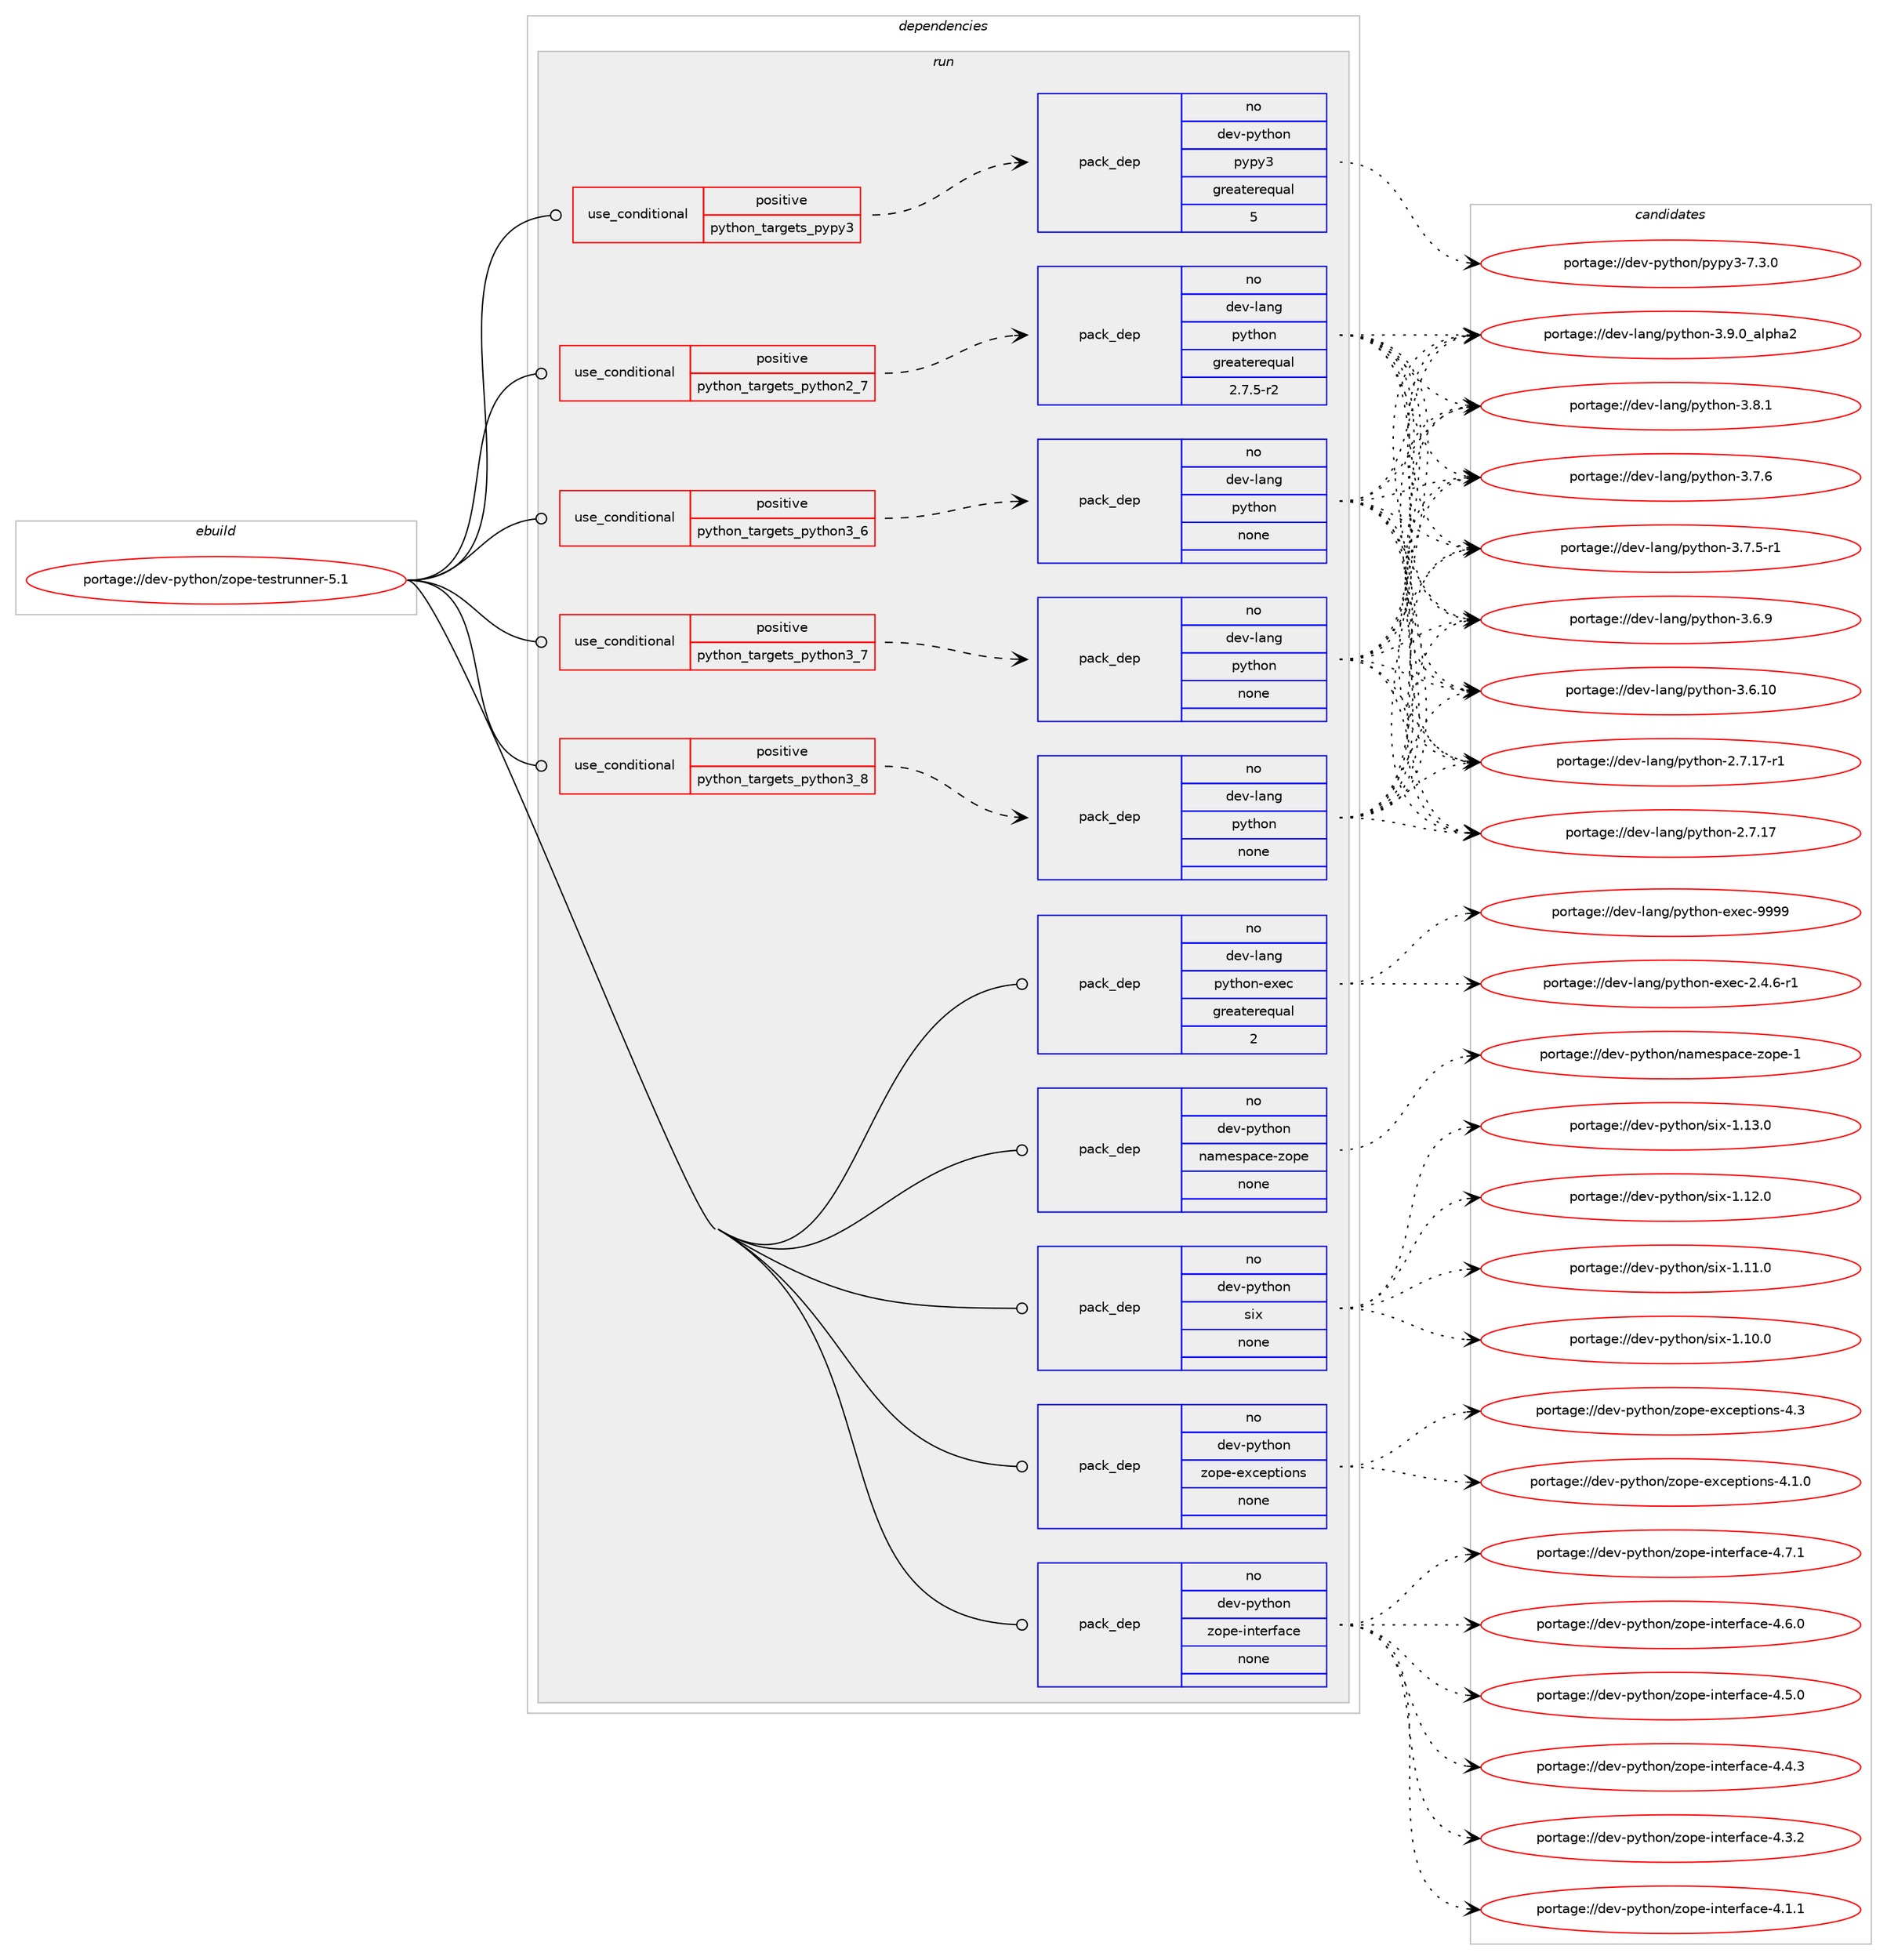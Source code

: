 digraph prolog {

# *************
# Graph options
# *************

newrank=true;
concentrate=true;
compound=true;
graph [rankdir=LR,fontname=Helvetica,fontsize=10,ranksep=1.5];#, ranksep=2.5, nodesep=0.2];
edge  [arrowhead=vee];
node  [fontname=Helvetica,fontsize=10];

# **********
# The ebuild
# **********

subgraph cluster_leftcol {
color=gray;
label=<<i>ebuild</i>>;
id [label="portage://dev-python/zope-testrunner-5.1", color=red, width=4, href="../dev-python/zope-testrunner-5.1.svg"];
}

# ****************
# The dependencies
# ****************

subgraph cluster_midcol {
color=gray;
label=<<i>dependencies</i>>;
subgraph cluster_compile {
fillcolor="#eeeeee";
style=filled;
label=<<i>compile</i>>;
}
subgraph cluster_compileandrun {
fillcolor="#eeeeee";
style=filled;
label=<<i>compile and run</i>>;
}
subgraph cluster_run {
fillcolor="#eeeeee";
style=filled;
label=<<i>run</i>>;
subgraph cond103103 {
dependency416307 [label=<<TABLE BORDER="0" CELLBORDER="1" CELLSPACING="0" CELLPADDING="4"><TR><TD ROWSPAN="3" CELLPADDING="10">use_conditional</TD></TR><TR><TD>positive</TD></TR><TR><TD>python_targets_pypy3</TD></TR></TABLE>>, shape=none, color=red];
subgraph pack308323 {
dependency416308 [label=<<TABLE BORDER="0" CELLBORDER="1" CELLSPACING="0" CELLPADDING="4" WIDTH="220"><TR><TD ROWSPAN="6" CELLPADDING="30">pack_dep</TD></TR><TR><TD WIDTH="110">no</TD></TR><TR><TD>dev-python</TD></TR><TR><TD>pypy3</TD></TR><TR><TD>greaterequal</TD></TR><TR><TD>5</TD></TR></TABLE>>, shape=none, color=blue];
}
dependency416307:e -> dependency416308:w [weight=20,style="dashed",arrowhead="vee"];
}
id:e -> dependency416307:w [weight=20,style="solid",arrowhead="odot"];
subgraph cond103104 {
dependency416309 [label=<<TABLE BORDER="0" CELLBORDER="1" CELLSPACING="0" CELLPADDING="4"><TR><TD ROWSPAN="3" CELLPADDING="10">use_conditional</TD></TR><TR><TD>positive</TD></TR><TR><TD>python_targets_python2_7</TD></TR></TABLE>>, shape=none, color=red];
subgraph pack308324 {
dependency416310 [label=<<TABLE BORDER="0" CELLBORDER="1" CELLSPACING="0" CELLPADDING="4" WIDTH="220"><TR><TD ROWSPAN="6" CELLPADDING="30">pack_dep</TD></TR><TR><TD WIDTH="110">no</TD></TR><TR><TD>dev-lang</TD></TR><TR><TD>python</TD></TR><TR><TD>greaterequal</TD></TR><TR><TD>2.7.5-r2</TD></TR></TABLE>>, shape=none, color=blue];
}
dependency416309:e -> dependency416310:w [weight=20,style="dashed",arrowhead="vee"];
}
id:e -> dependency416309:w [weight=20,style="solid",arrowhead="odot"];
subgraph cond103105 {
dependency416311 [label=<<TABLE BORDER="0" CELLBORDER="1" CELLSPACING="0" CELLPADDING="4"><TR><TD ROWSPAN="3" CELLPADDING="10">use_conditional</TD></TR><TR><TD>positive</TD></TR><TR><TD>python_targets_python3_6</TD></TR></TABLE>>, shape=none, color=red];
subgraph pack308325 {
dependency416312 [label=<<TABLE BORDER="0" CELLBORDER="1" CELLSPACING="0" CELLPADDING="4" WIDTH="220"><TR><TD ROWSPAN="6" CELLPADDING="30">pack_dep</TD></TR><TR><TD WIDTH="110">no</TD></TR><TR><TD>dev-lang</TD></TR><TR><TD>python</TD></TR><TR><TD>none</TD></TR><TR><TD></TD></TR></TABLE>>, shape=none, color=blue];
}
dependency416311:e -> dependency416312:w [weight=20,style="dashed",arrowhead="vee"];
}
id:e -> dependency416311:w [weight=20,style="solid",arrowhead="odot"];
subgraph cond103106 {
dependency416313 [label=<<TABLE BORDER="0" CELLBORDER="1" CELLSPACING="0" CELLPADDING="4"><TR><TD ROWSPAN="3" CELLPADDING="10">use_conditional</TD></TR><TR><TD>positive</TD></TR><TR><TD>python_targets_python3_7</TD></TR></TABLE>>, shape=none, color=red];
subgraph pack308326 {
dependency416314 [label=<<TABLE BORDER="0" CELLBORDER="1" CELLSPACING="0" CELLPADDING="4" WIDTH="220"><TR><TD ROWSPAN="6" CELLPADDING="30">pack_dep</TD></TR><TR><TD WIDTH="110">no</TD></TR><TR><TD>dev-lang</TD></TR><TR><TD>python</TD></TR><TR><TD>none</TD></TR><TR><TD></TD></TR></TABLE>>, shape=none, color=blue];
}
dependency416313:e -> dependency416314:w [weight=20,style="dashed",arrowhead="vee"];
}
id:e -> dependency416313:w [weight=20,style="solid",arrowhead="odot"];
subgraph cond103107 {
dependency416315 [label=<<TABLE BORDER="0" CELLBORDER="1" CELLSPACING="0" CELLPADDING="4"><TR><TD ROWSPAN="3" CELLPADDING="10">use_conditional</TD></TR><TR><TD>positive</TD></TR><TR><TD>python_targets_python3_8</TD></TR></TABLE>>, shape=none, color=red];
subgraph pack308327 {
dependency416316 [label=<<TABLE BORDER="0" CELLBORDER="1" CELLSPACING="0" CELLPADDING="4" WIDTH="220"><TR><TD ROWSPAN="6" CELLPADDING="30">pack_dep</TD></TR><TR><TD WIDTH="110">no</TD></TR><TR><TD>dev-lang</TD></TR><TR><TD>python</TD></TR><TR><TD>none</TD></TR><TR><TD></TD></TR></TABLE>>, shape=none, color=blue];
}
dependency416315:e -> dependency416316:w [weight=20,style="dashed",arrowhead="vee"];
}
id:e -> dependency416315:w [weight=20,style="solid",arrowhead="odot"];
subgraph pack308328 {
dependency416317 [label=<<TABLE BORDER="0" CELLBORDER="1" CELLSPACING="0" CELLPADDING="4" WIDTH="220"><TR><TD ROWSPAN="6" CELLPADDING="30">pack_dep</TD></TR><TR><TD WIDTH="110">no</TD></TR><TR><TD>dev-lang</TD></TR><TR><TD>python-exec</TD></TR><TR><TD>greaterequal</TD></TR><TR><TD>2</TD></TR></TABLE>>, shape=none, color=blue];
}
id:e -> dependency416317:w [weight=20,style="solid",arrowhead="odot"];
subgraph pack308329 {
dependency416318 [label=<<TABLE BORDER="0" CELLBORDER="1" CELLSPACING="0" CELLPADDING="4" WIDTH="220"><TR><TD ROWSPAN="6" CELLPADDING="30">pack_dep</TD></TR><TR><TD WIDTH="110">no</TD></TR><TR><TD>dev-python</TD></TR><TR><TD>namespace-zope</TD></TR><TR><TD>none</TD></TR><TR><TD></TD></TR></TABLE>>, shape=none, color=blue];
}
id:e -> dependency416318:w [weight=20,style="solid",arrowhead="odot"];
subgraph pack308330 {
dependency416319 [label=<<TABLE BORDER="0" CELLBORDER="1" CELLSPACING="0" CELLPADDING="4" WIDTH="220"><TR><TD ROWSPAN="6" CELLPADDING="30">pack_dep</TD></TR><TR><TD WIDTH="110">no</TD></TR><TR><TD>dev-python</TD></TR><TR><TD>six</TD></TR><TR><TD>none</TD></TR><TR><TD></TD></TR></TABLE>>, shape=none, color=blue];
}
id:e -> dependency416319:w [weight=20,style="solid",arrowhead="odot"];
subgraph pack308331 {
dependency416320 [label=<<TABLE BORDER="0" CELLBORDER="1" CELLSPACING="0" CELLPADDING="4" WIDTH="220"><TR><TD ROWSPAN="6" CELLPADDING="30">pack_dep</TD></TR><TR><TD WIDTH="110">no</TD></TR><TR><TD>dev-python</TD></TR><TR><TD>zope-exceptions</TD></TR><TR><TD>none</TD></TR><TR><TD></TD></TR></TABLE>>, shape=none, color=blue];
}
id:e -> dependency416320:w [weight=20,style="solid",arrowhead="odot"];
subgraph pack308332 {
dependency416321 [label=<<TABLE BORDER="0" CELLBORDER="1" CELLSPACING="0" CELLPADDING="4" WIDTH="220"><TR><TD ROWSPAN="6" CELLPADDING="30">pack_dep</TD></TR><TR><TD WIDTH="110">no</TD></TR><TR><TD>dev-python</TD></TR><TR><TD>zope-interface</TD></TR><TR><TD>none</TD></TR><TR><TD></TD></TR></TABLE>>, shape=none, color=blue];
}
id:e -> dependency416321:w [weight=20,style="solid",arrowhead="odot"];
}
}

# **************
# The candidates
# **************

subgraph cluster_choices {
rank=same;
color=gray;
label=<<i>candidates</i>>;

subgraph choice308323 {
color=black;
nodesep=1;
choice100101118451121211161041111104711212111212151455546514648 [label="portage://dev-python/pypy3-7.3.0", color=red, width=4,href="../dev-python/pypy3-7.3.0.svg"];
dependency416308:e -> choice100101118451121211161041111104711212111212151455546514648:w [style=dotted,weight="100"];
}
subgraph choice308324 {
color=black;
nodesep=1;
choice10010111845108971101034711212111610411111045514657464895971081121049750 [label="portage://dev-lang/python-3.9.0_alpha2", color=red, width=4,href="../dev-lang/python-3.9.0_alpha2.svg"];
choice100101118451089711010347112121116104111110455146564649 [label="portage://dev-lang/python-3.8.1", color=red, width=4,href="../dev-lang/python-3.8.1.svg"];
choice100101118451089711010347112121116104111110455146554654 [label="portage://dev-lang/python-3.7.6", color=red, width=4,href="../dev-lang/python-3.7.6.svg"];
choice1001011184510897110103471121211161041111104551465546534511449 [label="portage://dev-lang/python-3.7.5-r1", color=red, width=4,href="../dev-lang/python-3.7.5-r1.svg"];
choice100101118451089711010347112121116104111110455146544657 [label="portage://dev-lang/python-3.6.9", color=red, width=4,href="../dev-lang/python-3.6.9.svg"];
choice10010111845108971101034711212111610411111045514654464948 [label="portage://dev-lang/python-3.6.10", color=red, width=4,href="../dev-lang/python-3.6.10.svg"];
choice100101118451089711010347112121116104111110455046554649554511449 [label="portage://dev-lang/python-2.7.17-r1", color=red, width=4,href="../dev-lang/python-2.7.17-r1.svg"];
choice10010111845108971101034711212111610411111045504655464955 [label="portage://dev-lang/python-2.7.17", color=red, width=4,href="../dev-lang/python-2.7.17.svg"];
dependency416310:e -> choice10010111845108971101034711212111610411111045514657464895971081121049750:w [style=dotted,weight="100"];
dependency416310:e -> choice100101118451089711010347112121116104111110455146564649:w [style=dotted,weight="100"];
dependency416310:e -> choice100101118451089711010347112121116104111110455146554654:w [style=dotted,weight="100"];
dependency416310:e -> choice1001011184510897110103471121211161041111104551465546534511449:w [style=dotted,weight="100"];
dependency416310:e -> choice100101118451089711010347112121116104111110455146544657:w [style=dotted,weight="100"];
dependency416310:e -> choice10010111845108971101034711212111610411111045514654464948:w [style=dotted,weight="100"];
dependency416310:e -> choice100101118451089711010347112121116104111110455046554649554511449:w [style=dotted,weight="100"];
dependency416310:e -> choice10010111845108971101034711212111610411111045504655464955:w [style=dotted,weight="100"];
}
subgraph choice308325 {
color=black;
nodesep=1;
choice10010111845108971101034711212111610411111045514657464895971081121049750 [label="portage://dev-lang/python-3.9.0_alpha2", color=red, width=4,href="../dev-lang/python-3.9.0_alpha2.svg"];
choice100101118451089711010347112121116104111110455146564649 [label="portage://dev-lang/python-3.8.1", color=red, width=4,href="../dev-lang/python-3.8.1.svg"];
choice100101118451089711010347112121116104111110455146554654 [label="portage://dev-lang/python-3.7.6", color=red, width=4,href="../dev-lang/python-3.7.6.svg"];
choice1001011184510897110103471121211161041111104551465546534511449 [label="portage://dev-lang/python-3.7.5-r1", color=red, width=4,href="../dev-lang/python-3.7.5-r1.svg"];
choice100101118451089711010347112121116104111110455146544657 [label="portage://dev-lang/python-3.6.9", color=red, width=4,href="../dev-lang/python-3.6.9.svg"];
choice10010111845108971101034711212111610411111045514654464948 [label="portage://dev-lang/python-3.6.10", color=red, width=4,href="../dev-lang/python-3.6.10.svg"];
choice100101118451089711010347112121116104111110455046554649554511449 [label="portage://dev-lang/python-2.7.17-r1", color=red, width=4,href="../dev-lang/python-2.7.17-r1.svg"];
choice10010111845108971101034711212111610411111045504655464955 [label="portage://dev-lang/python-2.7.17", color=red, width=4,href="../dev-lang/python-2.7.17.svg"];
dependency416312:e -> choice10010111845108971101034711212111610411111045514657464895971081121049750:w [style=dotted,weight="100"];
dependency416312:e -> choice100101118451089711010347112121116104111110455146564649:w [style=dotted,weight="100"];
dependency416312:e -> choice100101118451089711010347112121116104111110455146554654:w [style=dotted,weight="100"];
dependency416312:e -> choice1001011184510897110103471121211161041111104551465546534511449:w [style=dotted,weight="100"];
dependency416312:e -> choice100101118451089711010347112121116104111110455146544657:w [style=dotted,weight="100"];
dependency416312:e -> choice10010111845108971101034711212111610411111045514654464948:w [style=dotted,weight="100"];
dependency416312:e -> choice100101118451089711010347112121116104111110455046554649554511449:w [style=dotted,weight="100"];
dependency416312:e -> choice10010111845108971101034711212111610411111045504655464955:w [style=dotted,weight="100"];
}
subgraph choice308326 {
color=black;
nodesep=1;
choice10010111845108971101034711212111610411111045514657464895971081121049750 [label="portage://dev-lang/python-3.9.0_alpha2", color=red, width=4,href="../dev-lang/python-3.9.0_alpha2.svg"];
choice100101118451089711010347112121116104111110455146564649 [label="portage://dev-lang/python-3.8.1", color=red, width=4,href="../dev-lang/python-3.8.1.svg"];
choice100101118451089711010347112121116104111110455146554654 [label="portage://dev-lang/python-3.7.6", color=red, width=4,href="../dev-lang/python-3.7.6.svg"];
choice1001011184510897110103471121211161041111104551465546534511449 [label="portage://dev-lang/python-3.7.5-r1", color=red, width=4,href="../dev-lang/python-3.7.5-r1.svg"];
choice100101118451089711010347112121116104111110455146544657 [label="portage://dev-lang/python-3.6.9", color=red, width=4,href="../dev-lang/python-3.6.9.svg"];
choice10010111845108971101034711212111610411111045514654464948 [label="portage://dev-lang/python-3.6.10", color=red, width=4,href="../dev-lang/python-3.6.10.svg"];
choice100101118451089711010347112121116104111110455046554649554511449 [label="portage://dev-lang/python-2.7.17-r1", color=red, width=4,href="../dev-lang/python-2.7.17-r1.svg"];
choice10010111845108971101034711212111610411111045504655464955 [label="portage://dev-lang/python-2.7.17", color=red, width=4,href="../dev-lang/python-2.7.17.svg"];
dependency416314:e -> choice10010111845108971101034711212111610411111045514657464895971081121049750:w [style=dotted,weight="100"];
dependency416314:e -> choice100101118451089711010347112121116104111110455146564649:w [style=dotted,weight="100"];
dependency416314:e -> choice100101118451089711010347112121116104111110455146554654:w [style=dotted,weight="100"];
dependency416314:e -> choice1001011184510897110103471121211161041111104551465546534511449:w [style=dotted,weight="100"];
dependency416314:e -> choice100101118451089711010347112121116104111110455146544657:w [style=dotted,weight="100"];
dependency416314:e -> choice10010111845108971101034711212111610411111045514654464948:w [style=dotted,weight="100"];
dependency416314:e -> choice100101118451089711010347112121116104111110455046554649554511449:w [style=dotted,weight="100"];
dependency416314:e -> choice10010111845108971101034711212111610411111045504655464955:w [style=dotted,weight="100"];
}
subgraph choice308327 {
color=black;
nodesep=1;
choice10010111845108971101034711212111610411111045514657464895971081121049750 [label="portage://dev-lang/python-3.9.0_alpha2", color=red, width=4,href="../dev-lang/python-3.9.0_alpha2.svg"];
choice100101118451089711010347112121116104111110455146564649 [label="portage://dev-lang/python-3.8.1", color=red, width=4,href="../dev-lang/python-3.8.1.svg"];
choice100101118451089711010347112121116104111110455146554654 [label="portage://dev-lang/python-3.7.6", color=red, width=4,href="../dev-lang/python-3.7.6.svg"];
choice1001011184510897110103471121211161041111104551465546534511449 [label="portage://dev-lang/python-3.7.5-r1", color=red, width=4,href="../dev-lang/python-3.7.5-r1.svg"];
choice100101118451089711010347112121116104111110455146544657 [label="portage://dev-lang/python-3.6.9", color=red, width=4,href="../dev-lang/python-3.6.9.svg"];
choice10010111845108971101034711212111610411111045514654464948 [label="portage://dev-lang/python-3.6.10", color=red, width=4,href="../dev-lang/python-3.6.10.svg"];
choice100101118451089711010347112121116104111110455046554649554511449 [label="portage://dev-lang/python-2.7.17-r1", color=red, width=4,href="../dev-lang/python-2.7.17-r1.svg"];
choice10010111845108971101034711212111610411111045504655464955 [label="portage://dev-lang/python-2.7.17", color=red, width=4,href="../dev-lang/python-2.7.17.svg"];
dependency416316:e -> choice10010111845108971101034711212111610411111045514657464895971081121049750:w [style=dotted,weight="100"];
dependency416316:e -> choice100101118451089711010347112121116104111110455146564649:w [style=dotted,weight="100"];
dependency416316:e -> choice100101118451089711010347112121116104111110455146554654:w [style=dotted,weight="100"];
dependency416316:e -> choice1001011184510897110103471121211161041111104551465546534511449:w [style=dotted,weight="100"];
dependency416316:e -> choice100101118451089711010347112121116104111110455146544657:w [style=dotted,weight="100"];
dependency416316:e -> choice10010111845108971101034711212111610411111045514654464948:w [style=dotted,weight="100"];
dependency416316:e -> choice100101118451089711010347112121116104111110455046554649554511449:w [style=dotted,weight="100"];
dependency416316:e -> choice10010111845108971101034711212111610411111045504655464955:w [style=dotted,weight="100"];
}
subgraph choice308328 {
color=black;
nodesep=1;
choice10010111845108971101034711212111610411111045101120101994557575757 [label="portage://dev-lang/python-exec-9999", color=red, width=4,href="../dev-lang/python-exec-9999.svg"];
choice10010111845108971101034711212111610411111045101120101994550465246544511449 [label="portage://dev-lang/python-exec-2.4.6-r1", color=red, width=4,href="../dev-lang/python-exec-2.4.6-r1.svg"];
dependency416317:e -> choice10010111845108971101034711212111610411111045101120101994557575757:w [style=dotted,weight="100"];
dependency416317:e -> choice10010111845108971101034711212111610411111045101120101994550465246544511449:w [style=dotted,weight="100"];
}
subgraph choice308329 {
color=black;
nodesep=1;
choice1001011184511212111610411111047110971091011151129799101451221111121014549 [label="portage://dev-python/namespace-zope-1", color=red, width=4,href="../dev-python/namespace-zope-1.svg"];
dependency416318:e -> choice1001011184511212111610411111047110971091011151129799101451221111121014549:w [style=dotted,weight="100"];
}
subgraph choice308330 {
color=black;
nodesep=1;
choice100101118451121211161041111104711510512045494649514648 [label="portage://dev-python/six-1.13.0", color=red, width=4,href="../dev-python/six-1.13.0.svg"];
choice100101118451121211161041111104711510512045494649504648 [label="portage://dev-python/six-1.12.0", color=red, width=4,href="../dev-python/six-1.12.0.svg"];
choice100101118451121211161041111104711510512045494649494648 [label="portage://dev-python/six-1.11.0", color=red, width=4,href="../dev-python/six-1.11.0.svg"];
choice100101118451121211161041111104711510512045494649484648 [label="portage://dev-python/six-1.10.0", color=red, width=4,href="../dev-python/six-1.10.0.svg"];
dependency416319:e -> choice100101118451121211161041111104711510512045494649514648:w [style=dotted,weight="100"];
dependency416319:e -> choice100101118451121211161041111104711510512045494649504648:w [style=dotted,weight="100"];
dependency416319:e -> choice100101118451121211161041111104711510512045494649494648:w [style=dotted,weight="100"];
dependency416319:e -> choice100101118451121211161041111104711510512045494649484648:w [style=dotted,weight="100"];
}
subgraph choice308331 {
color=black;
nodesep=1;
choice1001011184511212111610411111047122111112101451011209910111211610511111011545524651 [label="portage://dev-python/zope-exceptions-4.3", color=red, width=4,href="../dev-python/zope-exceptions-4.3.svg"];
choice10010111845112121116104111110471221111121014510112099101112116105111110115455246494648 [label="portage://dev-python/zope-exceptions-4.1.0", color=red, width=4,href="../dev-python/zope-exceptions-4.1.0.svg"];
dependency416320:e -> choice1001011184511212111610411111047122111112101451011209910111211610511111011545524651:w [style=dotted,weight="100"];
dependency416320:e -> choice10010111845112121116104111110471221111121014510112099101112116105111110115455246494648:w [style=dotted,weight="100"];
}
subgraph choice308332 {
color=black;
nodesep=1;
choice1001011184511212111610411111047122111112101451051101161011141029799101455246554649 [label="portage://dev-python/zope-interface-4.7.1", color=red, width=4,href="../dev-python/zope-interface-4.7.1.svg"];
choice1001011184511212111610411111047122111112101451051101161011141029799101455246544648 [label="portage://dev-python/zope-interface-4.6.0", color=red, width=4,href="../dev-python/zope-interface-4.6.0.svg"];
choice1001011184511212111610411111047122111112101451051101161011141029799101455246534648 [label="portage://dev-python/zope-interface-4.5.0", color=red, width=4,href="../dev-python/zope-interface-4.5.0.svg"];
choice1001011184511212111610411111047122111112101451051101161011141029799101455246524651 [label="portage://dev-python/zope-interface-4.4.3", color=red, width=4,href="../dev-python/zope-interface-4.4.3.svg"];
choice1001011184511212111610411111047122111112101451051101161011141029799101455246514650 [label="portage://dev-python/zope-interface-4.3.2", color=red, width=4,href="../dev-python/zope-interface-4.3.2.svg"];
choice1001011184511212111610411111047122111112101451051101161011141029799101455246494649 [label="portage://dev-python/zope-interface-4.1.1", color=red, width=4,href="../dev-python/zope-interface-4.1.1.svg"];
dependency416321:e -> choice1001011184511212111610411111047122111112101451051101161011141029799101455246554649:w [style=dotted,weight="100"];
dependency416321:e -> choice1001011184511212111610411111047122111112101451051101161011141029799101455246544648:w [style=dotted,weight="100"];
dependency416321:e -> choice1001011184511212111610411111047122111112101451051101161011141029799101455246534648:w [style=dotted,weight="100"];
dependency416321:e -> choice1001011184511212111610411111047122111112101451051101161011141029799101455246524651:w [style=dotted,weight="100"];
dependency416321:e -> choice1001011184511212111610411111047122111112101451051101161011141029799101455246514650:w [style=dotted,weight="100"];
dependency416321:e -> choice1001011184511212111610411111047122111112101451051101161011141029799101455246494649:w [style=dotted,weight="100"];
}
}

}
